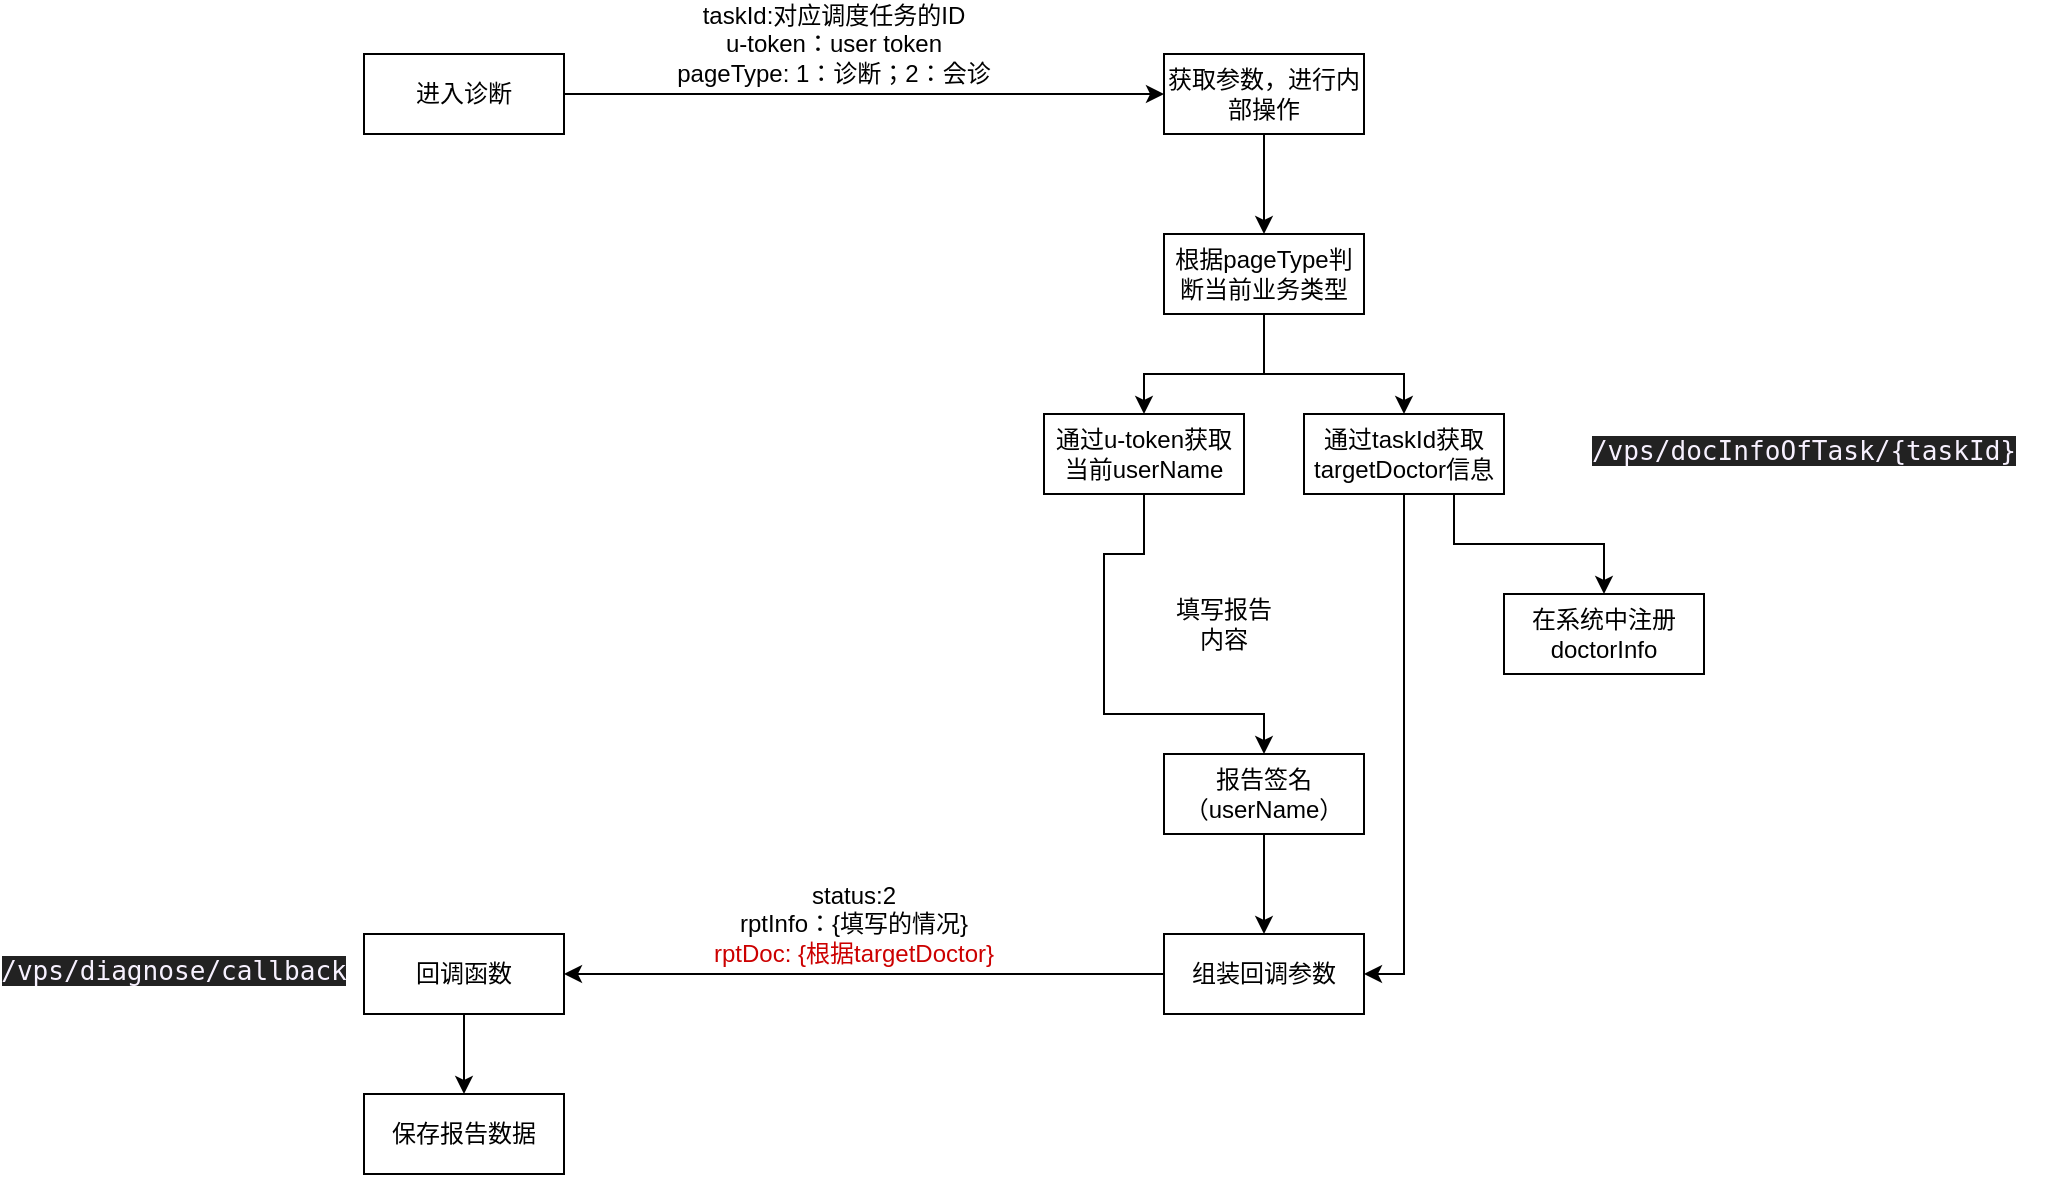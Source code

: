 <mxfile version="21.6.9" type="github">
  <diagram name="第 1 页" id="luyWj2HhIu70-RKtn1D7">
    <mxGraphModel dx="1908" dy="857" grid="1" gridSize="10" guides="1" tooltips="1" connect="1" arrows="1" fold="1" page="0" pageScale="1" pageWidth="827" pageHeight="1169" math="0" shadow="0">
      <root>
        <mxCell id="0" />
        <mxCell id="1" parent="0" />
        <mxCell id="yQOFRyrobwXPusV9XAef-2" value="进入诊断" style="rounded=0;whiteSpace=wrap;html=1;" vertex="1" parent="1">
          <mxGeometry x="50" y="230" width="100" height="40" as="geometry" />
        </mxCell>
        <mxCell id="yQOFRyrobwXPusV9XAef-3" value="" style="endArrow=classic;html=1;rounded=0;exitX=1;exitY=0.5;exitDx=0;exitDy=0;" edge="1" parent="1" source="yQOFRyrobwXPusV9XAef-2">
          <mxGeometry width="50" height="50" relative="1" as="geometry">
            <mxPoint x="230" y="340" as="sourcePoint" />
            <mxPoint x="450" y="250" as="targetPoint" />
          </mxGeometry>
        </mxCell>
        <mxCell id="yQOFRyrobwXPusV9XAef-5" value="taskId:对应调度任务的ID&lt;br&gt;u-token：user token&lt;br&gt;pageType: 1：诊断；2：会诊" style="text;html=1;strokeColor=none;fillColor=none;align=center;verticalAlign=middle;whiteSpace=wrap;rounded=0;" vertex="1" parent="1">
          <mxGeometry x="190" y="210" width="190" height="30" as="geometry" />
        </mxCell>
        <mxCell id="yQOFRyrobwXPusV9XAef-8" value="" style="edgeStyle=orthogonalEdgeStyle;rounded=0;orthogonalLoop=1;jettySize=auto;html=1;" edge="1" parent="1" source="yQOFRyrobwXPusV9XAef-6" target="yQOFRyrobwXPusV9XAef-7">
          <mxGeometry relative="1" as="geometry" />
        </mxCell>
        <mxCell id="yQOFRyrobwXPusV9XAef-6" value="获取参数，进行内部操作" style="rounded=0;whiteSpace=wrap;html=1;" vertex="1" parent="1">
          <mxGeometry x="450" y="230" width="100" height="40" as="geometry" />
        </mxCell>
        <mxCell id="yQOFRyrobwXPusV9XAef-10" value="" style="edgeStyle=orthogonalEdgeStyle;rounded=0;orthogonalLoop=1;jettySize=auto;html=1;" edge="1" parent="1" source="yQOFRyrobwXPusV9XAef-7" target="yQOFRyrobwXPusV9XAef-9">
          <mxGeometry relative="1" as="geometry">
            <Array as="points">
              <mxPoint x="500" y="390" />
              <mxPoint x="440" y="390" />
            </Array>
          </mxGeometry>
        </mxCell>
        <mxCell id="yQOFRyrobwXPusV9XAef-7" value="根据pageType判断当前业务类型" style="rounded=0;whiteSpace=wrap;html=1;" vertex="1" parent="1">
          <mxGeometry x="450" y="320" width="100" height="40" as="geometry" />
        </mxCell>
        <mxCell id="yQOFRyrobwXPusV9XAef-9" value="通过u-token获取当前userName" style="rounded=0;whiteSpace=wrap;html=1;" vertex="1" parent="1">
          <mxGeometry x="390" y="410" width="100" height="40" as="geometry" />
        </mxCell>
        <mxCell id="yQOFRyrobwXPusV9XAef-15" value="" style="edgeStyle=orthogonalEdgeStyle;rounded=0;orthogonalLoop=1;jettySize=auto;html=1;exitX=0.75;exitY=1;exitDx=0;exitDy=0;entryX=0.5;entryY=0;entryDx=0;entryDy=0;" edge="1" parent="1" source="yQOFRyrobwXPusV9XAef-11" target="yQOFRyrobwXPusV9XAef-14">
          <mxGeometry relative="1" as="geometry">
            <mxPoint x="590" y="460" as="sourcePoint" />
            <mxPoint x="690" y="510" as="targetPoint" />
          </mxGeometry>
        </mxCell>
        <mxCell id="yQOFRyrobwXPusV9XAef-11" value="通过taskId获取targetDoctor信息" style="rounded=0;whiteSpace=wrap;html=1;" vertex="1" parent="1">
          <mxGeometry x="520" y="410" width="100" height="40" as="geometry" />
        </mxCell>
        <mxCell id="yQOFRyrobwXPusV9XAef-12" value="&lt;pre style=&quot;background-color:#222222;color:#f7f1ff;font-family:&#39;JetBrains Mono&#39;,monospace;font-size:9.8pt;&quot;&gt;/vps/docInfoOfTask/{taskId}&lt;/pre&gt;" style="text;html=1;strokeColor=none;fillColor=none;align=center;verticalAlign=middle;whiteSpace=wrap;rounded=0;" vertex="1" parent="1">
          <mxGeometry x="650" y="410" width="240" height="35" as="geometry" />
        </mxCell>
        <mxCell id="yQOFRyrobwXPusV9XAef-13" value="" style="endArrow=classic;html=1;rounded=0;exitX=0.5;exitY=1;exitDx=0;exitDy=0;entryX=0.5;entryY=0;entryDx=0;entryDy=0;" edge="1" parent="1" source="yQOFRyrobwXPusV9XAef-7" target="yQOFRyrobwXPusV9XAef-11">
          <mxGeometry width="50" height="50" relative="1" as="geometry">
            <mxPoint x="490" y="350" as="sourcePoint" />
            <mxPoint x="580" y="400" as="targetPoint" />
            <Array as="points">
              <mxPoint x="500" y="390" />
              <mxPoint x="570" y="390" />
            </Array>
          </mxGeometry>
        </mxCell>
        <mxCell id="yQOFRyrobwXPusV9XAef-14" value="在系统中注册doctorInfo" style="rounded=0;whiteSpace=wrap;html=1;" vertex="1" parent="1">
          <mxGeometry x="620" y="500" width="100" height="40" as="geometry" />
        </mxCell>
        <mxCell id="yQOFRyrobwXPusV9XAef-20" value="" style="edgeStyle=orthogonalEdgeStyle;rounded=0;orthogonalLoop=1;jettySize=auto;html=1;" edge="1" parent="1" source="yQOFRyrobwXPusV9XAef-16" target="yQOFRyrobwXPusV9XAef-19">
          <mxGeometry relative="1" as="geometry" />
        </mxCell>
        <mxCell id="yQOFRyrobwXPusV9XAef-16" value="报告签名&lt;br&gt;（userName）" style="rounded=0;whiteSpace=wrap;html=1;" vertex="1" parent="1">
          <mxGeometry x="450" y="580" width="100" height="40" as="geometry" />
        </mxCell>
        <mxCell id="yQOFRyrobwXPusV9XAef-17" value="填写报告内容" style="text;html=1;strokeColor=none;fillColor=none;align=center;verticalAlign=middle;whiteSpace=wrap;rounded=0;" vertex="1" parent="1">
          <mxGeometry x="450" y="500" width="60" height="30" as="geometry" />
        </mxCell>
        <mxCell id="yQOFRyrobwXPusV9XAef-18" value="" style="endArrow=classic;html=1;rounded=0;exitX=0.5;exitY=1;exitDx=0;exitDy=0;entryX=0.5;entryY=0;entryDx=0;entryDy=0;" edge="1" parent="1" source="yQOFRyrobwXPusV9XAef-9" target="yQOFRyrobwXPusV9XAef-16">
          <mxGeometry width="50" height="50" relative="1" as="geometry">
            <mxPoint x="210" y="680" as="sourcePoint" />
            <mxPoint x="260" y="630" as="targetPoint" />
            <Array as="points">
              <mxPoint x="440" y="480" />
              <mxPoint x="420" y="480" />
              <mxPoint x="420" y="560" />
              <mxPoint x="500" y="560" />
            </Array>
          </mxGeometry>
        </mxCell>
        <mxCell id="yQOFRyrobwXPusV9XAef-19" value="组装回调参数" style="rounded=0;whiteSpace=wrap;html=1;" vertex="1" parent="1">
          <mxGeometry x="450" y="670" width="100" height="40" as="geometry" />
        </mxCell>
        <mxCell id="yQOFRyrobwXPusV9XAef-21" value="" style="endArrow=classic;html=1;rounded=0;exitX=0.5;exitY=1;exitDx=0;exitDy=0;entryX=1;entryY=0.5;entryDx=0;entryDy=0;" edge="1" parent="1" source="yQOFRyrobwXPusV9XAef-11" target="yQOFRyrobwXPusV9XAef-19">
          <mxGeometry width="50" height="50" relative="1" as="geometry">
            <mxPoint x="610" y="730" as="sourcePoint" />
            <mxPoint x="660" y="680" as="targetPoint" />
            <Array as="points">
              <mxPoint x="570" y="690" />
            </Array>
          </mxGeometry>
        </mxCell>
        <mxCell id="yQOFRyrobwXPusV9XAef-27" value="" style="edgeStyle=orthogonalEdgeStyle;rounded=0;orthogonalLoop=1;jettySize=auto;html=1;" edge="1" parent="1" source="yQOFRyrobwXPusV9XAef-22" target="yQOFRyrobwXPusV9XAef-26">
          <mxGeometry relative="1" as="geometry" />
        </mxCell>
        <mxCell id="yQOFRyrobwXPusV9XAef-22" value="回调函数" style="rounded=0;whiteSpace=wrap;html=1;" vertex="1" parent="1">
          <mxGeometry x="50" y="670" width="100" height="40" as="geometry" />
        </mxCell>
        <mxCell id="yQOFRyrobwXPusV9XAef-23" value="" style="endArrow=classic;html=1;rounded=0;exitX=0;exitY=0.5;exitDx=0;exitDy=0;entryX=1;entryY=0.5;entryDx=0;entryDy=0;" edge="1" parent="1" source="yQOFRyrobwXPusV9XAef-19" target="yQOFRyrobwXPusV9XAef-22">
          <mxGeometry width="50" height="50" relative="1" as="geometry">
            <mxPoint x="220" y="710" as="sourcePoint" />
            <mxPoint x="270" y="660" as="targetPoint" />
          </mxGeometry>
        </mxCell>
        <mxCell id="yQOFRyrobwXPusV9XAef-24" value="status:2&lt;br&gt;rptInfo：{填写的情况}&lt;br&gt;&lt;font color=&quot;#cc0000&quot;&gt;rptDoc: {根据targetDoctor}&lt;/font&gt;" style="text;html=1;strokeColor=none;fillColor=none;align=center;verticalAlign=middle;whiteSpace=wrap;rounded=0;" vertex="1" parent="1">
          <mxGeometry x="200" y="650" width="190" height="30" as="geometry" />
        </mxCell>
        <mxCell id="yQOFRyrobwXPusV9XAef-25" value="&lt;pre style=&quot;background-color:#222222;color:#f7f1ff;font-family:&#39;JetBrains Mono&#39;,monospace;font-size:9.8pt;&quot;&gt;&lt;pre style=&quot;font-family: &amp;quot;JetBrains Mono&amp;quot;, monospace; font-size: 9.8pt;&quot;&gt;/vps/diagnose/callback&lt;/pre&gt;&lt;/pre&gt;" style="text;html=1;strokeColor=none;fillColor=none;align=center;verticalAlign=middle;whiteSpace=wrap;rounded=0;" vertex="1" parent="1">
          <mxGeometry x="-130" y="670" width="170" height="35" as="geometry" />
        </mxCell>
        <mxCell id="yQOFRyrobwXPusV9XAef-26" value="保存报告数据" style="rounded=0;whiteSpace=wrap;html=1;" vertex="1" parent="1">
          <mxGeometry x="50" y="750" width="100" height="40" as="geometry" />
        </mxCell>
      </root>
    </mxGraphModel>
  </diagram>
</mxfile>
